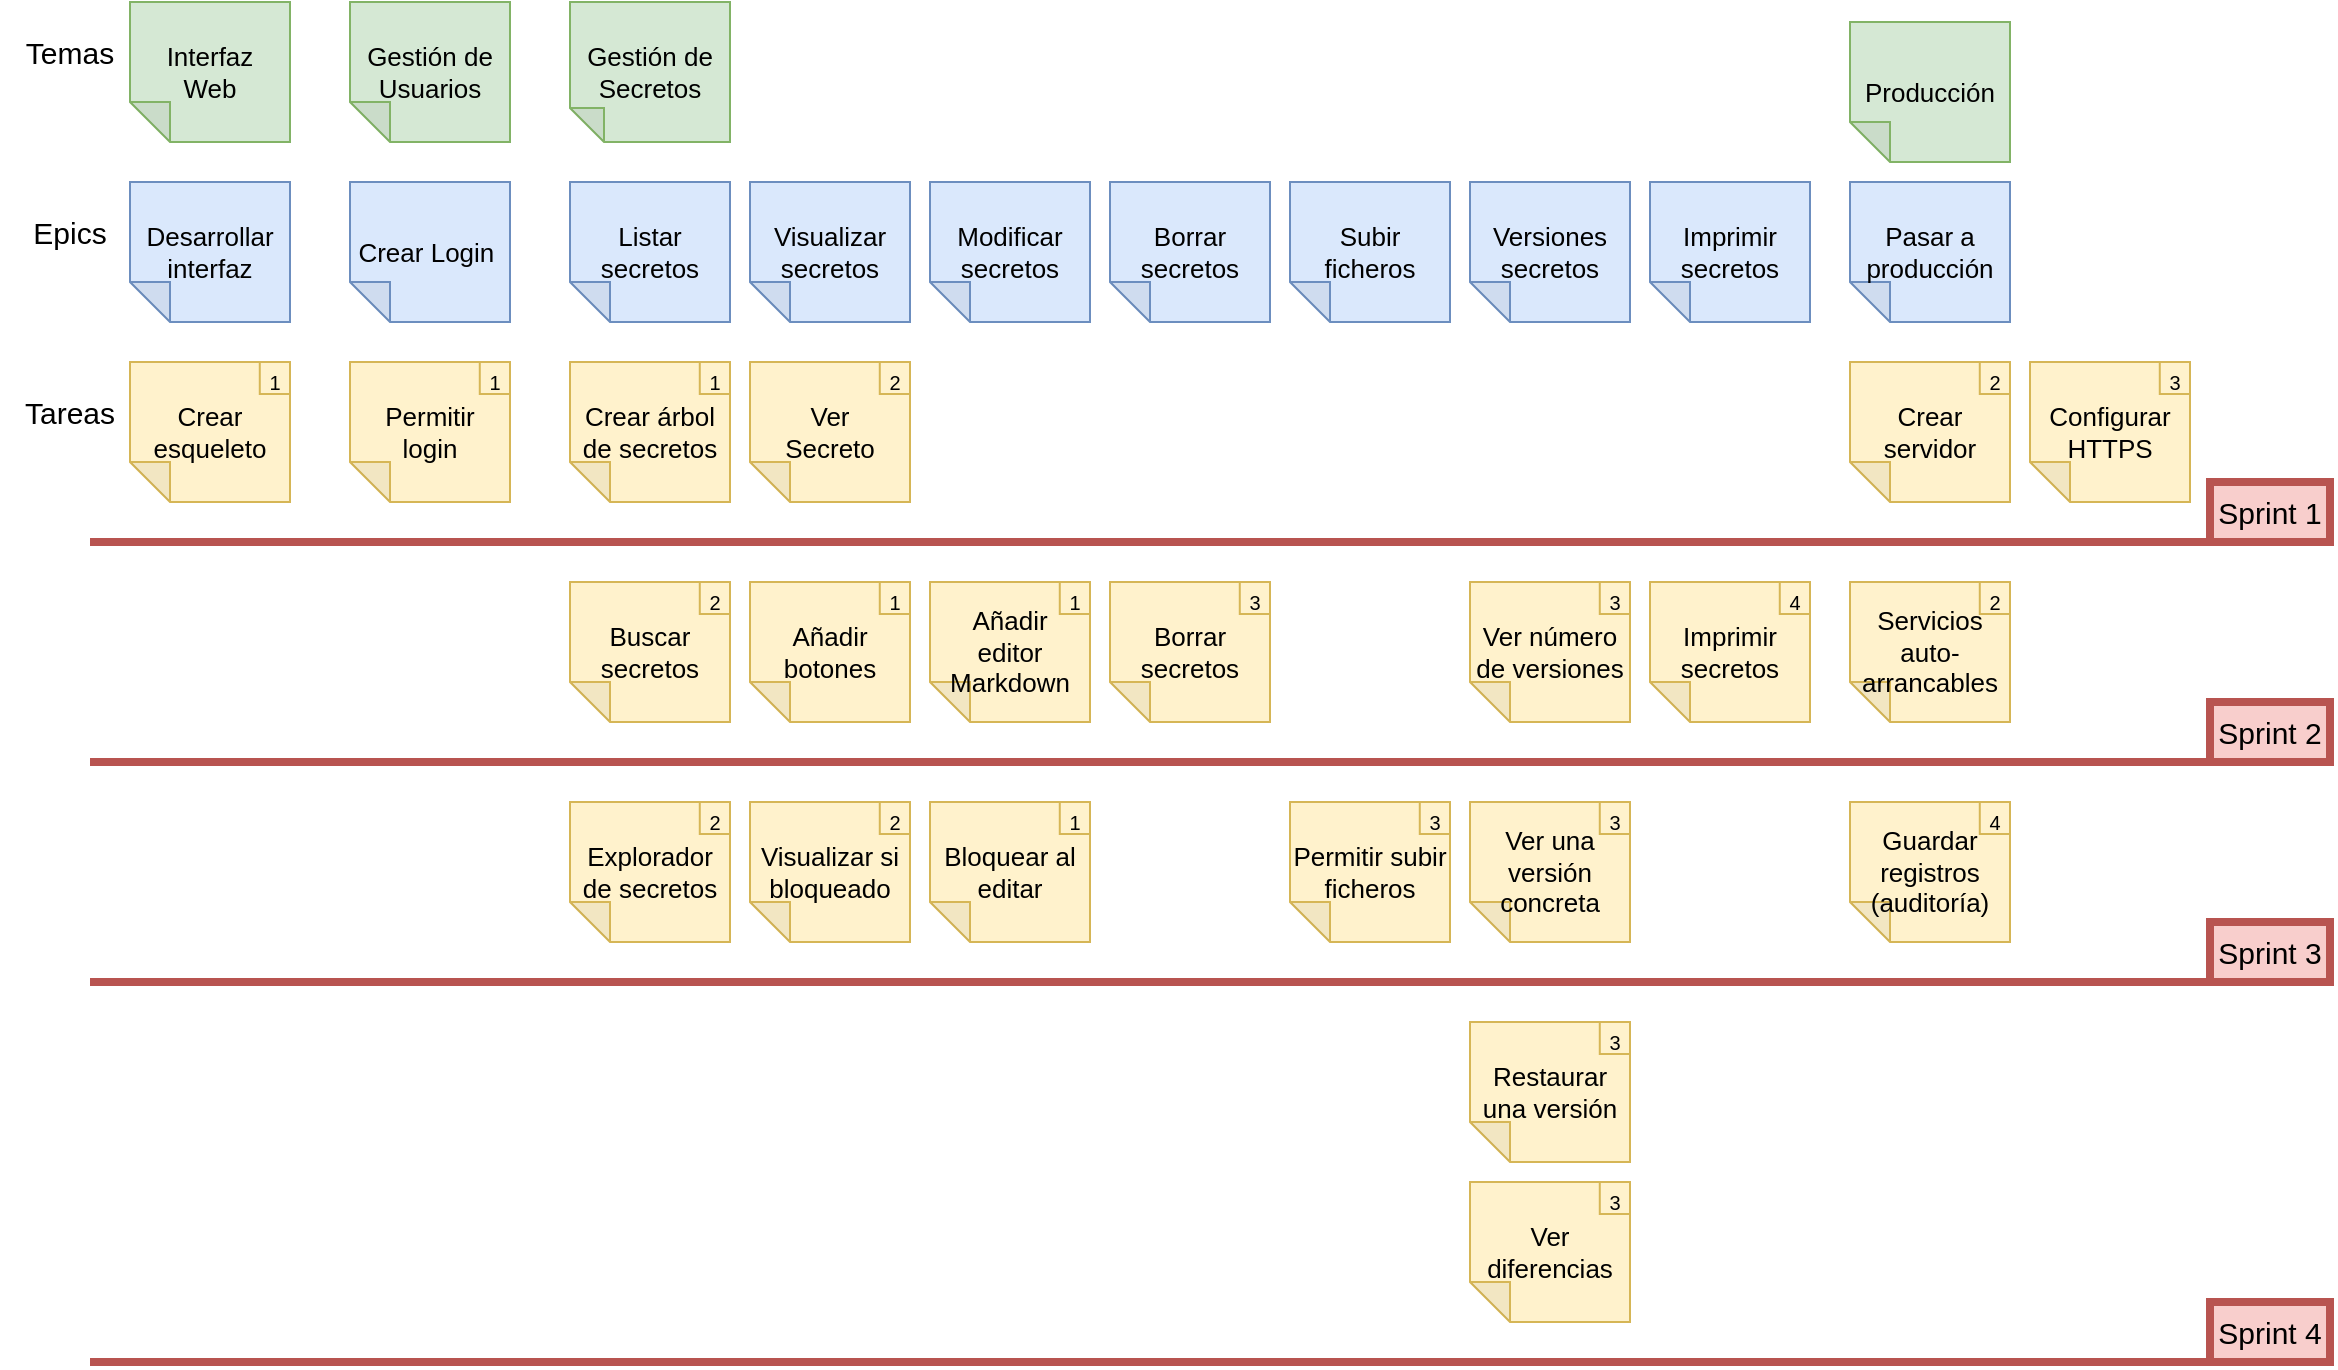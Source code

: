 <mxfile version="20.8.1" type="device"><diagram id="FxHqSUAsDeuBr5QN1k9Z" name="Página-1"><mxGraphModel dx="2129" dy="1790" grid="1" gridSize="10" guides="1" tooltips="1" connect="1" arrows="1" fold="1" page="1" pageScale="1" pageWidth="827" pageHeight="1169" math="0" shadow="0"><root><mxCell id="0"/><mxCell id="1" parent="0"/><mxCell id="MWKEdlc1oTmqejVpJesV-10" value="&lt;span style=&quot;font-size: 15px;&quot;&gt;Temas&lt;/span&gt;" style="text;html=1;strokeColor=none;fillColor=none;align=center;verticalAlign=middle;whiteSpace=wrap;rounded=0;fontFamily=Arial;fontSize=15;" parent="1" vertex="1"><mxGeometry x="-760" y="-1110" width="60" height="30" as="geometry"/></mxCell><mxCell id="MWKEdlc1oTmqejVpJesV-13" value="Interfaz&lt;br style=&quot;font-size: 13px;&quot;&gt;Web" style="shape=note;whiteSpace=wrap;html=1;backgroundOutline=1;darkOpacity=0.05;fillColor=#d5e8d4;strokeColor=#82b366;fillStyle=solid;direction=west;gradientDirection=north;shadow=0;size=20;fontSize=13;pointerEvents=1;hachureGap=4;fontFamily=Arial;" parent="1" vertex="1"><mxGeometry x="-700" y="-1120" width="80" height="70" as="geometry"/></mxCell><mxCell id="MWKEdlc1oTmqejVpJesV-14" value="Gestión de&lt;br style=&quot;font-size: 13px;&quot;&gt;Secretos" style="shape=note;whiteSpace=wrap;html=1;backgroundOutline=1;darkOpacity=0.05;fillColor=#d5e8d4;strokeColor=#82b366;fillStyle=solid;direction=west;gradientDirection=north;shadow=0;size=17;fontSize=13;pointerEvents=1;hachureGap=4;fontFamily=Arial;" parent="1" vertex="1"><mxGeometry x="-480" y="-1120" width="80" height="70" as="geometry"/></mxCell><mxCell id="MWKEdlc1oTmqejVpJesV-15" value="Producción" style="shape=note;whiteSpace=wrap;html=1;backgroundOutline=1;darkOpacity=0.05;fillColor=#d5e8d4;strokeColor=#82b366;fillStyle=solid;direction=west;gradientDirection=north;shadow=0;size=20;fontSize=13;pointerEvents=1;hachureGap=4;fontFamily=Arial;" parent="1" vertex="1"><mxGeometry x="160" y="-1110" width="80" height="70" as="geometry"/></mxCell><mxCell id="MWKEdlc1oTmqejVpJesV-16" value="Desarrollar&lt;br&gt;interfaz" style="shape=note;whiteSpace=wrap;html=1;backgroundOutline=1;darkOpacity=0.05;fillColor=#dae8fc;strokeColor=#6c8ebf;fillStyle=solid;direction=west;gradientDirection=north;shadow=0;size=20;fontSize=13;pointerEvents=1;hachureGap=4;fontFamily=Arial;" parent="1" vertex="1"><mxGeometry x="-700" y="-1030" width="80" height="70" as="geometry"/></mxCell><mxCell id="MWKEdlc1oTmqejVpJesV-17" value="&lt;span style=&quot;font-size: 15px;&quot;&gt;Epics&lt;/span&gt;" style="text;html=1;strokeColor=none;fillColor=none;align=center;verticalAlign=middle;whiteSpace=wrap;rounded=0;fontFamily=Arial;fontSize=15;" parent="1" vertex="1"><mxGeometry x="-765" y="-1020" width="70" height="30" as="geometry"/></mxCell><mxCell id="MWKEdlc1oTmqejVpJesV-19" value="&lt;span style=&quot;font-size: 15px;&quot;&gt;Tareas&lt;/span&gt;" style="text;html=1;strokeColor=none;fillColor=none;align=center;verticalAlign=middle;whiteSpace=wrap;rounded=0;fontFamily=Arial;fontSize=15;" parent="1" vertex="1"><mxGeometry x="-765" y="-930" width="70" height="30" as="geometry"/></mxCell><mxCell id="MWKEdlc1oTmqejVpJesV-21" value="" style="group" parent="1" vertex="1" connectable="0"><mxGeometry x="-700" y="-940" width="80" height="70" as="geometry"/></mxCell><mxCell id="MWKEdlc1oTmqejVpJesV-18" value="Crear esqueleto" style="shape=note;whiteSpace=wrap;html=1;backgroundOutline=1;darkOpacity=0.05;fillColor=#fff2cc;strokeColor=#d6b656;fillStyle=solid;direction=west;gradientDirection=north;shadow=0;size=20;fontSize=13;pointerEvents=1;hachureGap=4;fontFamily=Arial;" parent="MWKEdlc1oTmqejVpJesV-21" vertex="1"><mxGeometry width="80" height="70" as="geometry"/></mxCell><mxCell id="MWKEdlc1oTmqejVpJesV-20" value="&lt;font style=&quot;font-size: 10px;&quot;&gt;1&lt;/font&gt;" style="rounded=0;whiteSpace=wrap;html=1;shadow=0;sketch=0;fontFamily=Arial;fontSize=15;fillColor=#fff2cc;strokeColor=#d6b656;" parent="MWKEdlc1oTmqejVpJesV-21" vertex="1"><mxGeometry x="64.889" width="15.111" height="16" as="geometry"/></mxCell><mxCell id="MWKEdlc1oTmqejVpJesV-22" value="" style="group" parent="1" vertex="1" connectable="0"><mxGeometry x="-590" y="-940" width="80" height="70" as="geometry"/></mxCell><mxCell id="MWKEdlc1oTmqejVpJesV-23" value="Permitir&lt;br&gt;login" style="shape=note;whiteSpace=wrap;html=1;backgroundOutline=1;darkOpacity=0.05;fillColor=#fff2cc;strokeColor=#d6b656;fillStyle=solid;direction=west;gradientDirection=north;shadow=0;size=20;fontSize=13;pointerEvents=1;hachureGap=4;fontFamily=Arial;" parent="MWKEdlc1oTmqejVpJesV-22" vertex="1"><mxGeometry width="80" height="70" as="geometry"/></mxCell><mxCell id="MWKEdlc1oTmqejVpJesV-24" value="&lt;font style=&quot;font-size: 10px;&quot;&gt;1&lt;/font&gt;" style="rounded=0;whiteSpace=wrap;html=1;shadow=0;sketch=0;fontFamily=Arial;fontSize=15;fillColor=#fff2cc;strokeColor=#d6b656;" parent="MWKEdlc1oTmqejVpJesV-22" vertex="1"><mxGeometry x="64.889" width="15.111" height="16" as="geometry"/></mxCell><mxCell id="MWKEdlc1oTmqejVpJesV-25" value="Crear Login&amp;nbsp;" style="shape=note;whiteSpace=wrap;html=1;backgroundOutline=1;darkOpacity=0.05;fillColor=#dae8fc;strokeColor=#6c8ebf;fillStyle=solid;direction=west;gradientDirection=north;shadow=0;size=20;fontSize=13;pointerEvents=1;hachureGap=4;fontFamily=Arial;" parent="1" vertex="1"><mxGeometry x="-590" y="-1030" width="80" height="70" as="geometry"/></mxCell><mxCell id="MWKEdlc1oTmqejVpJesV-26" value="Gestión de&lt;br style=&quot;font-size: 13px;&quot;&gt;Usuarios" style="shape=note;whiteSpace=wrap;html=1;backgroundOutline=1;darkOpacity=0.05;fillColor=#d5e8d4;strokeColor=#82b366;fillStyle=solid;direction=west;gradientDirection=north;shadow=0;size=20;fontSize=13;pointerEvents=1;hachureGap=4;fontFamily=Arial;" parent="1" vertex="1"><mxGeometry x="-590" y="-1120" width="80" height="70" as="geometry"/></mxCell><mxCell id="MWKEdlc1oTmqejVpJesV-27" value="Listar&lt;br&gt;secretos" style="shape=note;whiteSpace=wrap;html=1;backgroundOutline=1;darkOpacity=0.05;fillColor=#dae8fc;strokeColor=#6c8ebf;fillStyle=solid;direction=west;gradientDirection=north;shadow=0;size=20;fontSize=13;pointerEvents=1;hachureGap=4;fontFamily=Arial;" parent="1" vertex="1"><mxGeometry x="-480" y="-1030" width="80" height="70" as="geometry"/></mxCell><mxCell id="MWKEdlc1oTmqejVpJesV-28" value="Visualizar&lt;br&gt;secretos" style="shape=note;whiteSpace=wrap;html=1;backgroundOutline=1;darkOpacity=0.05;fillColor=#dae8fc;strokeColor=#6c8ebf;fillStyle=solid;direction=west;gradientDirection=north;shadow=0;size=20;fontSize=13;pointerEvents=1;hachureGap=4;fontFamily=Arial;" parent="1" vertex="1"><mxGeometry x="-390" y="-1030" width="80" height="70" as="geometry"/></mxCell><mxCell id="MWKEdlc1oTmqejVpJesV-29" value="Modificar&lt;br&gt;secretos" style="shape=note;whiteSpace=wrap;html=1;backgroundOutline=1;darkOpacity=0.05;fillColor=#dae8fc;strokeColor=#6c8ebf;fillStyle=solid;direction=west;gradientDirection=north;shadow=0;size=20;fontSize=13;pointerEvents=1;hachureGap=4;fontFamily=Arial;" parent="1" vertex="1"><mxGeometry x="-300" y="-1030" width="80" height="70" as="geometry"/></mxCell><mxCell id="MWKEdlc1oTmqejVpJesV-30" value="Subir&lt;br&gt;ficheros" style="shape=note;whiteSpace=wrap;html=1;backgroundOutline=1;darkOpacity=0.05;fillColor=#dae8fc;strokeColor=#6c8ebf;fillStyle=solid;direction=west;gradientDirection=north;shadow=0;size=20;fontSize=13;pointerEvents=1;hachureGap=4;fontFamily=Arial;" parent="1" vertex="1"><mxGeometry x="-120" y="-1030" width="80" height="70" as="geometry"/></mxCell><mxCell id="MWKEdlc1oTmqejVpJesV-31" value="Borrar&lt;br&gt;secretos" style="shape=note;whiteSpace=wrap;html=1;backgroundOutline=1;darkOpacity=0.05;fillColor=#dae8fc;strokeColor=#6c8ebf;fillStyle=solid;direction=west;gradientDirection=north;shadow=0;size=20;fontSize=13;pointerEvents=1;hachureGap=4;fontFamily=Arial;" parent="1" vertex="1"><mxGeometry x="-210" y="-1030" width="80" height="70" as="geometry"/></mxCell><mxCell id="MWKEdlc1oTmqejVpJesV-32" value="Versiones&lt;br&gt;secretos" style="shape=note;whiteSpace=wrap;html=1;backgroundOutline=1;darkOpacity=0.05;fillColor=#dae8fc;strokeColor=#6c8ebf;fillStyle=solid;direction=west;gradientDirection=north;shadow=0;size=20;fontSize=13;pointerEvents=1;hachureGap=4;fontFamily=Arial;" parent="1" vertex="1"><mxGeometry x="-30" y="-1030" width="80" height="70" as="geometry"/></mxCell><mxCell id="MWKEdlc1oTmqejVpJesV-33" value="Imprimir&lt;br&gt;secretos" style="shape=note;whiteSpace=wrap;html=1;backgroundOutline=1;darkOpacity=0.05;fillColor=#dae8fc;strokeColor=#6c8ebf;fillStyle=solid;direction=west;gradientDirection=north;shadow=0;size=20;fontSize=13;pointerEvents=1;hachureGap=4;fontFamily=Arial;" parent="1" vertex="1"><mxGeometry x="60" y="-1030" width="80" height="70" as="geometry"/></mxCell><mxCell id="MWKEdlc1oTmqejVpJesV-34" value="Pasar a producción" style="shape=note;whiteSpace=wrap;html=1;backgroundOutline=1;darkOpacity=0.05;fillColor=#dae8fc;strokeColor=#6c8ebf;fillStyle=solid;direction=west;gradientDirection=north;shadow=0;size=20;fontSize=13;pointerEvents=1;hachureGap=4;fontFamily=Arial;" parent="1" vertex="1"><mxGeometry x="160" y="-1030" width="80" height="70" as="geometry"/></mxCell><mxCell id="H7xT0eggASbY6lnMEApx-1" value="" style="endArrow=none;html=1;rounded=0;strokeWidth=4;fillColor=#f8cecc;strokeColor=#b85450;" edge="1" parent="1"><mxGeometry width="50" height="50" relative="1" as="geometry"><mxPoint x="-720" y="-850" as="sourcePoint"/><mxPoint x="400" y="-850" as="targetPoint"/></mxGeometry></mxCell><mxCell id="H7xT0eggASbY6lnMEApx-2" value="" style="group" vertex="1" connectable="0" parent="1"><mxGeometry x="-480" y="-940" width="80" height="70" as="geometry"/></mxCell><mxCell id="H7xT0eggASbY6lnMEApx-3" value="Crear árbol&lt;br&gt;de secretos" style="shape=note;whiteSpace=wrap;html=1;backgroundOutline=1;darkOpacity=0.05;fillColor=#fff2cc;strokeColor=#d6b656;fillStyle=solid;direction=west;gradientDirection=north;shadow=0;size=20;fontSize=13;pointerEvents=1;hachureGap=4;fontFamily=Arial;" vertex="1" parent="H7xT0eggASbY6lnMEApx-2"><mxGeometry width="80" height="70" as="geometry"/></mxCell><mxCell id="H7xT0eggASbY6lnMEApx-4" value="&lt;font style=&quot;font-size: 10px;&quot;&gt;1&lt;/font&gt;" style="rounded=0;whiteSpace=wrap;html=1;shadow=0;sketch=0;fontFamily=Arial;fontSize=15;fillColor=#fff2cc;strokeColor=#d6b656;" vertex="1" parent="H7xT0eggASbY6lnMEApx-2"><mxGeometry x="64.889" width="15.111" height="16" as="geometry"/></mxCell><mxCell id="H7xT0eggASbY6lnMEApx-5" value="" style="group" vertex="1" connectable="0" parent="1"><mxGeometry x="-480" y="-830" width="80" height="70" as="geometry"/></mxCell><mxCell id="H7xT0eggASbY6lnMEApx-6" value="Buscar&lt;br&gt;secretos" style="shape=note;whiteSpace=wrap;html=1;backgroundOutline=1;darkOpacity=0.05;fillColor=#fff2cc;strokeColor=#d6b656;fillStyle=solid;direction=west;gradientDirection=north;shadow=0;size=20;fontSize=13;pointerEvents=1;hachureGap=4;fontFamily=Arial;" vertex="1" parent="H7xT0eggASbY6lnMEApx-5"><mxGeometry width="80" height="70" as="geometry"/></mxCell><mxCell id="H7xT0eggASbY6lnMEApx-7" value="&lt;font style=&quot;font-size: 10px;&quot;&gt;2&lt;/font&gt;" style="rounded=0;whiteSpace=wrap;html=1;shadow=0;sketch=0;fontFamily=Arial;fontSize=15;fillColor=#fff2cc;strokeColor=#d6b656;" vertex="1" parent="H7xT0eggASbY6lnMEApx-5"><mxGeometry x="64.889" width="15.111" height="16" as="geometry"/></mxCell><mxCell id="H7xT0eggASbY6lnMEApx-8" value="" style="group" vertex="1" connectable="0" parent="1"><mxGeometry x="-480" y="-720" width="80" height="70" as="geometry"/></mxCell><mxCell id="H7xT0eggASbY6lnMEApx-9" value="Explorador de secretos" style="shape=note;whiteSpace=wrap;html=1;backgroundOutline=1;darkOpacity=0.05;fillColor=#fff2cc;strokeColor=#d6b656;fillStyle=solid;direction=west;gradientDirection=north;shadow=0;size=20;fontSize=13;pointerEvents=1;hachureGap=4;fontFamily=Arial;" vertex="1" parent="H7xT0eggASbY6lnMEApx-8"><mxGeometry width="80" height="70" as="geometry"/></mxCell><mxCell id="H7xT0eggASbY6lnMEApx-10" value="&lt;font style=&quot;font-size: 10px;&quot;&gt;2&lt;/font&gt;" style="rounded=0;whiteSpace=wrap;html=1;shadow=0;sketch=0;fontFamily=Arial;fontSize=15;fillColor=#fff2cc;strokeColor=#d6b656;" vertex="1" parent="H7xT0eggASbY6lnMEApx-8"><mxGeometry x="64.889" width="15.111" height="16" as="geometry"/></mxCell><mxCell id="H7xT0eggASbY6lnMEApx-11" value="" style="group" vertex="1" connectable="0" parent="1"><mxGeometry x="-390" y="-940" width="80" height="70" as="geometry"/></mxCell><mxCell id="H7xT0eggASbY6lnMEApx-12" value="Ver&lt;br&gt;Secreto" style="shape=note;whiteSpace=wrap;html=1;backgroundOutline=1;darkOpacity=0.05;fillColor=#fff2cc;strokeColor=#d6b656;fillStyle=solid;direction=west;gradientDirection=north;shadow=0;size=20;fontSize=13;pointerEvents=1;hachureGap=4;fontFamily=Arial;" vertex="1" parent="H7xT0eggASbY6lnMEApx-11"><mxGeometry width="80" height="70" as="geometry"/></mxCell><mxCell id="H7xT0eggASbY6lnMEApx-13" value="&lt;font style=&quot;font-size: 10px;&quot;&gt;2&lt;/font&gt;" style="rounded=0;whiteSpace=wrap;html=1;shadow=0;sketch=0;fontFamily=Arial;fontSize=15;fillColor=#fff2cc;strokeColor=#d6b656;" vertex="1" parent="H7xT0eggASbY6lnMEApx-11"><mxGeometry x="64.889" width="15.111" height="16" as="geometry"/></mxCell><mxCell id="H7xT0eggASbY6lnMEApx-14" value="" style="group" vertex="1" connectable="0" parent="1"><mxGeometry x="-390" y="-830" width="80" height="70" as="geometry"/></mxCell><mxCell id="H7xT0eggASbY6lnMEApx-15" value="Añadir&lt;br&gt;botones" style="shape=note;whiteSpace=wrap;html=1;backgroundOutline=1;darkOpacity=0.05;fillColor=#fff2cc;strokeColor=#d6b656;fillStyle=solid;direction=west;gradientDirection=north;shadow=0;size=20;fontSize=13;pointerEvents=1;hachureGap=4;fontFamily=Arial;" vertex="1" parent="H7xT0eggASbY6lnMEApx-14"><mxGeometry width="80" height="70" as="geometry"/></mxCell><mxCell id="H7xT0eggASbY6lnMEApx-16" value="&lt;font style=&quot;font-size: 10px;&quot;&gt;1&lt;/font&gt;" style="rounded=0;whiteSpace=wrap;html=1;shadow=0;sketch=0;fontFamily=Arial;fontSize=15;fillColor=#fff2cc;strokeColor=#d6b656;" vertex="1" parent="H7xT0eggASbY6lnMEApx-14"><mxGeometry x="64.889" width="15.111" height="16" as="geometry"/></mxCell><mxCell id="H7xT0eggASbY6lnMEApx-17" value="" style="group" vertex="1" connectable="0" parent="1"><mxGeometry x="160" y="-940" width="80" height="70" as="geometry"/></mxCell><mxCell id="H7xT0eggASbY6lnMEApx-18" value="Crear servidor" style="shape=note;whiteSpace=wrap;html=1;backgroundOutline=1;darkOpacity=0.05;fillColor=#fff2cc;strokeColor=#d6b656;fillStyle=solid;direction=west;gradientDirection=north;shadow=0;size=20;fontSize=13;pointerEvents=1;hachureGap=4;fontFamily=Arial;" vertex="1" parent="H7xT0eggASbY6lnMEApx-17"><mxGeometry width="80" height="70" as="geometry"/></mxCell><mxCell id="H7xT0eggASbY6lnMEApx-19" value="&lt;font style=&quot;font-size: 10px;&quot;&gt;2&lt;/font&gt;" style="rounded=0;whiteSpace=wrap;html=1;shadow=0;sketch=0;fontFamily=Arial;fontSize=15;fillColor=#fff2cc;strokeColor=#d6b656;" vertex="1" parent="H7xT0eggASbY6lnMEApx-17"><mxGeometry x="64.889" width="15.111" height="16" as="geometry"/></mxCell><mxCell id="H7xT0eggASbY6lnMEApx-20" value="" style="group" vertex="1" connectable="0" parent="1"><mxGeometry x="-390" y="-720" width="80" height="70" as="geometry"/></mxCell><mxCell id="H7xT0eggASbY6lnMEApx-21" value="Visualizar si bloqueado" style="shape=note;whiteSpace=wrap;html=1;backgroundOutline=1;darkOpacity=0.05;fillColor=#fff2cc;strokeColor=#d6b656;fillStyle=solid;direction=west;gradientDirection=north;shadow=0;size=20;fontSize=13;pointerEvents=1;hachureGap=4;fontFamily=Arial;" vertex="1" parent="H7xT0eggASbY6lnMEApx-20"><mxGeometry width="80" height="70" as="geometry"/></mxCell><mxCell id="H7xT0eggASbY6lnMEApx-22" value="&lt;font style=&quot;font-size: 10px;&quot;&gt;2&lt;/font&gt;" style="rounded=0;whiteSpace=wrap;html=1;shadow=0;sketch=0;fontFamily=Arial;fontSize=15;fillColor=#fff2cc;strokeColor=#d6b656;" vertex="1" parent="H7xT0eggASbY6lnMEApx-20"><mxGeometry x="64.889" width="15.111" height="16" as="geometry"/></mxCell><mxCell id="H7xT0eggASbY6lnMEApx-23" value="" style="endArrow=none;html=1;rounded=0;strokeWidth=4;fillColor=#f8cecc;strokeColor=#b85450;" edge="1" parent="1"><mxGeometry width="50" height="50" relative="1" as="geometry"><mxPoint x="-720" y="-740" as="sourcePoint"/><mxPoint x="400" y="-740" as="targetPoint"/></mxGeometry></mxCell><mxCell id="H7xT0eggASbY6lnMEApx-25" value="" style="group" vertex="1" connectable="0" parent="1"><mxGeometry x="-300" y="-830" width="80" height="70" as="geometry"/></mxCell><mxCell id="H7xT0eggASbY6lnMEApx-26" value="Añadir &lt;br&gt;editor&lt;br&gt;Markdown" style="shape=note;whiteSpace=wrap;html=1;backgroundOutline=1;darkOpacity=0.05;fillColor=#fff2cc;strokeColor=#d6b656;fillStyle=solid;direction=west;gradientDirection=north;shadow=0;size=20;fontSize=13;pointerEvents=1;hachureGap=4;fontFamily=Arial;" vertex="1" parent="H7xT0eggASbY6lnMEApx-25"><mxGeometry width="80" height="70" as="geometry"/></mxCell><mxCell id="H7xT0eggASbY6lnMEApx-27" value="&lt;font style=&quot;font-size: 10px;&quot;&gt;1&lt;/font&gt;" style="rounded=0;whiteSpace=wrap;html=1;shadow=0;sketch=0;fontFamily=Arial;fontSize=15;fillColor=#fff2cc;strokeColor=#d6b656;" vertex="1" parent="H7xT0eggASbY6lnMEApx-25"><mxGeometry x="64.889" width="15.111" height="16" as="geometry"/></mxCell><mxCell id="H7xT0eggASbY6lnMEApx-28" value="" style="group" vertex="1" connectable="0" parent="1"><mxGeometry x="-300" y="-720" width="80" height="70" as="geometry"/></mxCell><mxCell id="H7xT0eggASbY6lnMEApx-29" value="Bloquear al editar" style="shape=note;whiteSpace=wrap;html=1;backgroundOutline=1;darkOpacity=0.05;fillColor=#fff2cc;strokeColor=#d6b656;fillStyle=solid;direction=west;gradientDirection=north;shadow=0;size=20;fontSize=13;pointerEvents=1;hachureGap=4;fontFamily=Arial;" vertex="1" parent="H7xT0eggASbY6lnMEApx-28"><mxGeometry width="80" height="70" as="geometry"/></mxCell><mxCell id="H7xT0eggASbY6lnMEApx-30" value="&lt;font style=&quot;font-size: 10px;&quot;&gt;1&lt;/font&gt;" style="rounded=0;whiteSpace=wrap;html=1;shadow=0;sketch=0;fontFamily=Arial;fontSize=15;fillColor=#fff2cc;strokeColor=#d6b656;" vertex="1" parent="H7xT0eggASbY6lnMEApx-28"><mxGeometry x="64.889" width="15.111" height="16" as="geometry"/></mxCell><mxCell id="H7xT0eggASbY6lnMEApx-31" value="" style="group" vertex="1" connectable="0" parent="1"><mxGeometry x="-210" y="-830" width="80" height="70" as="geometry"/></mxCell><mxCell id="H7xT0eggASbY6lnMEApx-32" value="Borrar secretos" style="shape=note;whiteSpace=wrap;html=1;backgroundOutline=1;darkOpacity=0.05;fillColor=#fff2cc;strokeColor=#d6b656;fillStyle=solid;direction=west;gradientDirection=north;shadow=0;size=20;fontSize=13;pointerEvents=1;hachureGap=4;fontFamily=Arial;" vertex="1" parent="H7xT0eggASbY6lnMEApx-31"><mxGeometry width="80" height="70" as="geometry"/></mxCell><mxCell id="H7xT0eggASbY6lnMEApx-33" value="&lt;font style=&quot;font-size: 10px;&quot;&gt;3&lt;/font&gt;" style="rounded=0;whiteSpace=wrap;html=1;shadow=0;sketch=0;fontFamily=Arial;fontSize=15;fillColor=#fff2cc;strokeColor=#d6b656;" vertex="1" parent="H7xT0eggASbY6lnMEApx-31"><mxGeometry x="64.889" width="15.111" height="16" as="geometry"/></mxCell><mxCell id="H7xT0eggASbY6lnMEApx-34" value="" style="group" vertex="1" connectable="0" parent="1"><mxGeometry x="-120" y="-720" width="80" height="70" as="geometry"/></mxCell><mxCell id="H7xT0eggASbY6lnMEApx-35" value="Permitir subir ficheros" style="shape=note;whiteSpace=wrap;html=1;backgroundOutline=1;darkOpacity=0.05;fillColor=#fff2cc;strokeColor=#d6b656;fillStyle=solid;direction=west;gradientDirection=north;shadow=0;size=20;fontSize=13;pointerEvents=1;hachureGap=4;fontFamily=Arial;" vertex="1" parent="H7xT0eggASbY6lnMEApx-34"><mxGeometry width="80" height="70" as="geometry"/></mxCell><mxCell id="H7xT0eggASbY6lnMEApx-36" value="&lt;font style=&quot;font-size: 10px;&quot;&gt;3&lt;/font&gt;" style="rounded=0;whiteSpace=wrap;html=1;shadow=0;sketch=0;fontFamily=Arial;fontSize=15;fillColor=#fff2cc;strokeColor=#d6b656;" vertex="1" parent="H7xT0eggASbY6lnMEApx-34"><mxGeometry x="64.889" width="15.111" height="16" as="geometry"/></mxCell><mxCell id="H7xT0eggASbY6lnMEApx-37" value="" style="group" vertex="1" connectable="0" parent="1"><mxGeometry x="-30" y="-830" width="80" height="70" as="geometry"/></mxCell><mxCell id="H7xT0eggASbY6lnMEApx-38" value="Ver número de versiones" style="shape=note;whiteSpace=wrap;html=1;backgroundOutline=1;darkOpacity=0.05;fillColor=#fff2cc;strokeColor=#d6b656;fillStyle=solid;direction=west;gradientDirection=north;shadow=0;size=20;fontSize=13;pointerEvents=1;hachureGap=4;fontFamily=Arial;" vertex="1" parent="H7xT0eggASbY6lnMEApx-37"><mxGeometry width="80" height="70" as="geometry"/></mxCell><mxCell id="H7xT0eggASbY6lnMEApx-39" value="&lt;font style=&quot;font-size: 10px;&quot;&gt;3&lt;/font&gt;" style="rounded=0;whiteSpace=wrap;html=1;shadow=0;sketch=0;fontFamily=Arial;fontSize=15;fillColor=#fff2cc;strokeColor=#d6b656;" vertex="1" parent="H7xT0eggASbY6lnMEApx-37"><mxGeometry x="64.889" width="15.111" height="16" as="geometry"/></mxCell><mxCell id="H7xT0eggASbY6lnMEApx-40" value="" style="group" vertex="1" connectable="0" parent="1"><mxGeometry x="-30" y="-720" width="80" height="70" as="geometry"/></mxCell><mxCell id="H7xT0eggASbY6lnMEApx-41" value="Ver una versión concreta" style="shape=note;whiteSpace=wrap;html=1;backgroundOutline=1;darkOpacity=0.05;fillColor=#fff2cc;strokeColor=#d6b656;fillStyle=solid;direction=west;gradientDirection=north;shadow=0;size=20;fontSize=13;pointerEvents=1;hachureGap=4;fontFamily=Arial;" vertex="1" parent="H7xT0eggASbY6lnMEApx-40"><mxGeometry width="80" height="70" as="geometry"/></mxCell><mxCell id="H7xT0eggASbY6lnMEApx-42" value="&lt;font style=&quot;font-size: 10px;&quot;&gt;3&lt;/font&gt;" style="rounded=0;whiteSpace=wrap;html=1;shadow=0;sketch=0;fontFamily=Arial;fontSize=15;fillColor=#fff2cc;strokeColor=#d6b656;" vertex="1" parent="H7xT0eggASbY6lnMEApx-40"><mxGeometry x="64.889" width="15.111" height="16" as="geometry"/></mxCell><mxCell id="H7xT0eggASbY6lnMEApx-43" value="" style="group" vertex="1" connectable="0" parent="1"><mxGeometry x="60" y="-830" width="80" height="70" as="geometry"/></mxCell><mxCell id="H7xT0eggASbY6lnMEApx-44" value="Imprimir secretos" style="shape=note;whiteSpace=wrap;html=1;backgroundOutline=1;darkOpacity=0.05;fillColor=#fff2cc;strokeColor=#d6b656;fillStyle=solid;direction=west;gradientDirection=north;shadow=0;size=20;fontSize=13;pointerEvents=1;hachureGap=4;fontFamily=Arial;" vertex="1" parent="H7xT0eggASbY6lnMEApx-43"><mxGeometry width="80" height="70" as="geometry"/></mxCell><mxCell id="H7xT0eggASbY6lnMEApx-45" value="&lt;font style=&quot;font-size: 10px;&quot;&gt;4&lt;/font&gt;" style="rounded=0;whiteSpace=wrap;html=1;shadow=0;sketch=0;fontFamily=Arial;fontSize=15;fillColor=#fff2cc;strokeColor=#d6b656;" vertex="1" parent="H7xT0eggASbY6lnMEApx-43"><mxGeometry x="64.889" width="15.111" height="16" as="geometry"/></mxCell><mxCell id="H7xT0eggASbY6lnMEApx-46" value="" style="endArrow=none;html=1;rounded=0;strokeWidth=4;fillColor=#f8cecc;strokeColor=#b85450;" edge="1" parent="1"><mxGeometry width="50" height="50" relative="1" as="geometry"><mxPoint x="-720" y="-630" as="sourcePoint"/><mxPoint x="400" y="-630" as="targetPoint"/></mxGeometry></mxCell><mxCell id="H7xT0eggASbY6lnMEApx-47" value="" style="group" vertex="1" connectable="0" parent="1"><mxGeometry x="-30" y="-610" width="80" height="70" as="geometry"/></mxCell><mxCell id="H7xT0eggASbY6lnMEApx-48" value="Restaurar una versión" style="shape=note;whiteSpace=wrap;html=1;backgroundOutline=1;darkOpacity=0.05;fillColor=#fff2cc;strokeColor=#d6b656;fillStyle=solid;direction=west;gradientDirection=north;shadow=0;size=20;fontSize=13;pointerEvents=1;hachureGap=4;fontFamily=Arial;" vertex="1" parent="H7xT0eggASbY6lnMEApx-47"><mxGeometry width="80" height="70" as="geometry"/></mxCell><mxCell id="H7xT0eggASbY6lnMEApx-49" value="&lt;font style=&quot;font-size: 10px;&quot;&gt;3&lt;/font&gt;" style="rounded=0;whiteSpace=wrap;html=1;shadow=0;sketch=0;fontFamily=Arial;fontSize=15;fillColor=#fff2cc;strokeColor=#d6b656;" vertex="1" parent="H7xT0eggASbY6lnMEApx-47"><mxGeometry x="64.889" width="15.111" height="16" as="geometry"/></mxCell><mxCell id="H7xT0eggASbY6lnMEApx-50" value="" style="group" vertex="1" connectable="0" parent="1"><mxGeometry x="-30" y="-530" width="80" height="70" as="geometry"/></mxCell><mxCell id="H7xT0eggASbY6lnMEApx-51" value="Ver diferencias" style="shape=note;whiteSpace=wrap;html=1;backgroundOutline=1;darkOpacity=0.05;fillColor=#fff2cc;strokeColor=#d6b656;fillStyle=solid;direction=west;gradientDirection=north;shadow=0;size=20;fontSize=13;pointerEvents=1;hachureGap=4;fontFamily=Arial;" vertex="1" parent="H7xT0eggASbY6lnMEApx-50"><mxGeometry width="80" height="70" as="geometry"/></mxCell><mxCell id="H7xT0eggASbY6lnMEApx-52" value="&lt;font style=&quot;font-size: 10px;&quot;&gt;3&lt;/font&gt;" style="rounded=0;whiteSpace=wrap;html=1;shadow=0;sketch=0;fontFamily=Arial;fontSize=15;fillColor=#fff2cc;strokeColor=#d6b656;" vertex="1" parent="H7xT0eggASbY6lnMEApx-50"><mxGeometry x="64.889" width="15.111" height="16" as="geometry"/></mxCell><mxCell id="H7xT0eggASbY6lnMEApx-56" value="" style="group" vertex="1" connectable="0" parent="1"><mxGeometry x="250" y="-940" width="80" height="70" as="geometry"/></mxCell><mxCell id="H7xT0eggASbY6lnMEApx-57" value="Configurar HTTPS" style="shape=note;whiteSpace=wrap;html=1;backgroundOutline=1;darkOpacity=0.05;fillColor=#fff2cc;strokeColor=#d6b656;fillStyle=solid;direction=west;gradientDirection=north;shadow=0;size=20;fontSize=13;pointerEvents=1;hachureGap=4;fontFamily=Arial;" vertex="1" parent="H7xT0eggASbY6lnMEApx-56"><mxGeometry width="80" height="70" as="geometry"/></mxCell><mxCell id="H7xT0eggASbY6lnMEApx-58" value="&lt;font style=&quot;font-size: 10px;&quot;&gt;3&lt;/font&gt;" style="rounded=0;whiteSpace=wrap;html=1;shadow=0;sketch=0;fontFamily=Arial;fontSize=15;fillColor=#fff2cc;strokeColor=#d6b656;" vertex="1" parent="H7xT0eggASbY6lnMEApx-56"><mxGeometry x="64.889" width="15.111" height="16" as="geometry"/></mxCell><mxCell id="H7xT0eggASbY6lnMEApx-60" value="" style="endArrow=none;html=1;rounded=0;strokeWidth=4;fillColor=#f8cecc;strokeColor=#b85450;" edge="1" parent="1"><mxGeometry width="50" height="50" relative="1" as="geometry"><mxPoint x="-720" y="-440" as="sourcePoint"/><mxPoint x="400" y="-440" as="targetPoint"/></mxGeometry></mxCell><mxCell id="H7xT0eggASbY6lnMEApx-61" value="&lt;span style=&quot;font-size: 15px;&quot;&gt;Sprint 1&lt;/span&gt;" style="text;html=1;strokeColor=#b85450;fillColor=#f8cecc;align=center;verticalAlign=middle;whiteSpace=wrap;rounded=0;fontFamily=Arial;fontSize=15;strokeWidth=4;perimeterSpacing=0;" vertex="1" parent="1"><mxGeometry x="340" y="-880" width="60" height="30" as="geometry"/></mxCell><mxCell id="H7xT0eggASbY6lnMEApx-63" value="&lt;span style=&quot;font-size: 15px;&quot;&gt;Sprint 2&lt;/span&gt;" style="text;html=1;strokeColor=#b85450;fillColor=#f8cecc;align=center;verticalAlign=middle;whiteSpace=wrap;rounded=0;fontFamily=Arial;fontSize=15;strokeWidth=4;perimeterSpacing=0;" vertex="1" parent="1"><mxGeometry x="340" y="-770" width="60" height="30" as="geometry"/></mxCell><mxCell id="H7xT0eggASbY6lnMEApx-64" value="&lt;span style=&quot;font-size: 15px;&quot;&gt;Sprint 3&lt;/span&gt;" style="text;html=1;strokeColor=#b85450;fillColor=#f8cecc;align=center;verticalAlign=middle;whiteSpace=wrap;rounded=0;fontFamily=Arial;fontSize=15;strokeWidth=4;perimeterSpacing=0;" vertex="1" parent="1"><mxGeometry x="340" y="-660" width="60" height="30" as="geometry"/></mxCell><mxCell id="H7xT0eggASbY6lnMEApx-65" value="&lt;span style=&quot;font-size: 15px;&quot;&gt;Sprint 4&lt;/span&gt;" style="text;html=1;strokeColor=#b85450;fillColor=#f8cecc;align=center;verticalAlign=middle;whiteSpace=wrap;rounded=0;fontFamily=Arial;fontSize=15;strokeWidth=4;perimeterSpacing=0;" vertex="1" parent="1"><mxGeometry x="340" y="-470" width="60" height="30" as="geometry"/></mxCell><mxCell id="H7xT0eggASbY6lnMEApx-71" value="" style="group" vertex="1" connectable="0" parent="1"><mxGeometry x="160" y="-830" width="80" height="70" as="geometry"/></mxCell><mxCell id="H7xT0eggASbY6lnMEApx-72" value="Servicios auto-arrancables" style="shape=note;whiteSpace=wrap;html=1;backgroundOutline=1;darkOpacity=0.05;fillColor=#fff2cc;strokeColor=#d6b656;fillStyle=solid;direction=west;gradientDirection=north;shadow=0;size=20;fontSize=13;pointerEvents=1;hachureGap=4;fontFamily=Arial;" vertex="1" parent="H7xT0eggASbY6lnMEApx-71"><mxGeometry width="80" height="70" as="geometry"/></mxCell><mxCell id="H7xT0eggASbY6lnMEApx-73" value="&lt;font style=&quot;font-size: 10px;&quot;&gt;2&lt;/font&gt;" style="rounded=0;whiteSpace=wrap;html=1;shadow=0;sketch=0;fontFamily=Arial;fontSize=15;fillColor=#fff2cc;strokeColor=#d6b656;" vertex="1" parent="H7xT0eggASbY6lnMEApx-71"><mxGeometry x="64.889" width="15.111" height="16" as="geometry"/></mxCell><mxCell id="H7xT0eggASbY6lnMEApx-74" value="" style="group" vertex="1" connectable="0" parent="1"><mxGeometry x="160" y="-720" width="80" height="70" as="geometry"/></mxCell><mxCell id="H7xT0eggASbY6lnMEApx-75" value="Guardar registros&lt;br&gt;(auditoría)" style="shape=note;whiteSpace=wrap;html=1;backgroundOutline=1;darkOpacity=0.05;fillColor=#fff2cc;strokeColor=#d6b656;fillStyle=solid;direction=west;gradientDirection=north;shadow=0;size=20;fontSize=13;pointerEvents=1;hachureGap=4;fontFamily=Arial;" vertex="1" parent="H7xT0eggASbY6lnMEApx-74"><mxGeometry width="80" height="70" as="geometry"/></mxCell><mxCell id="H7xT0eggASbY6lnMEApx-76" value="&lt;font style=&quot;font-size: 10px;&quot;&gt;4&lt;/font&gt;" style="rounded=0;whiteSpace=wrap;html=1;shadow=0;sketch=0;fontFamily=Arial;fontSize=15;fillColor=#fff2cc;strokeColor=#d6b656;" vertex="1" parent="H7xT0eggASbY6lnMEApx-74"><mxGeometry x="64.889" width="15.111" height="16" as="geometry"/></mxCell></root></mxGraphModel></diagram></mxfile>